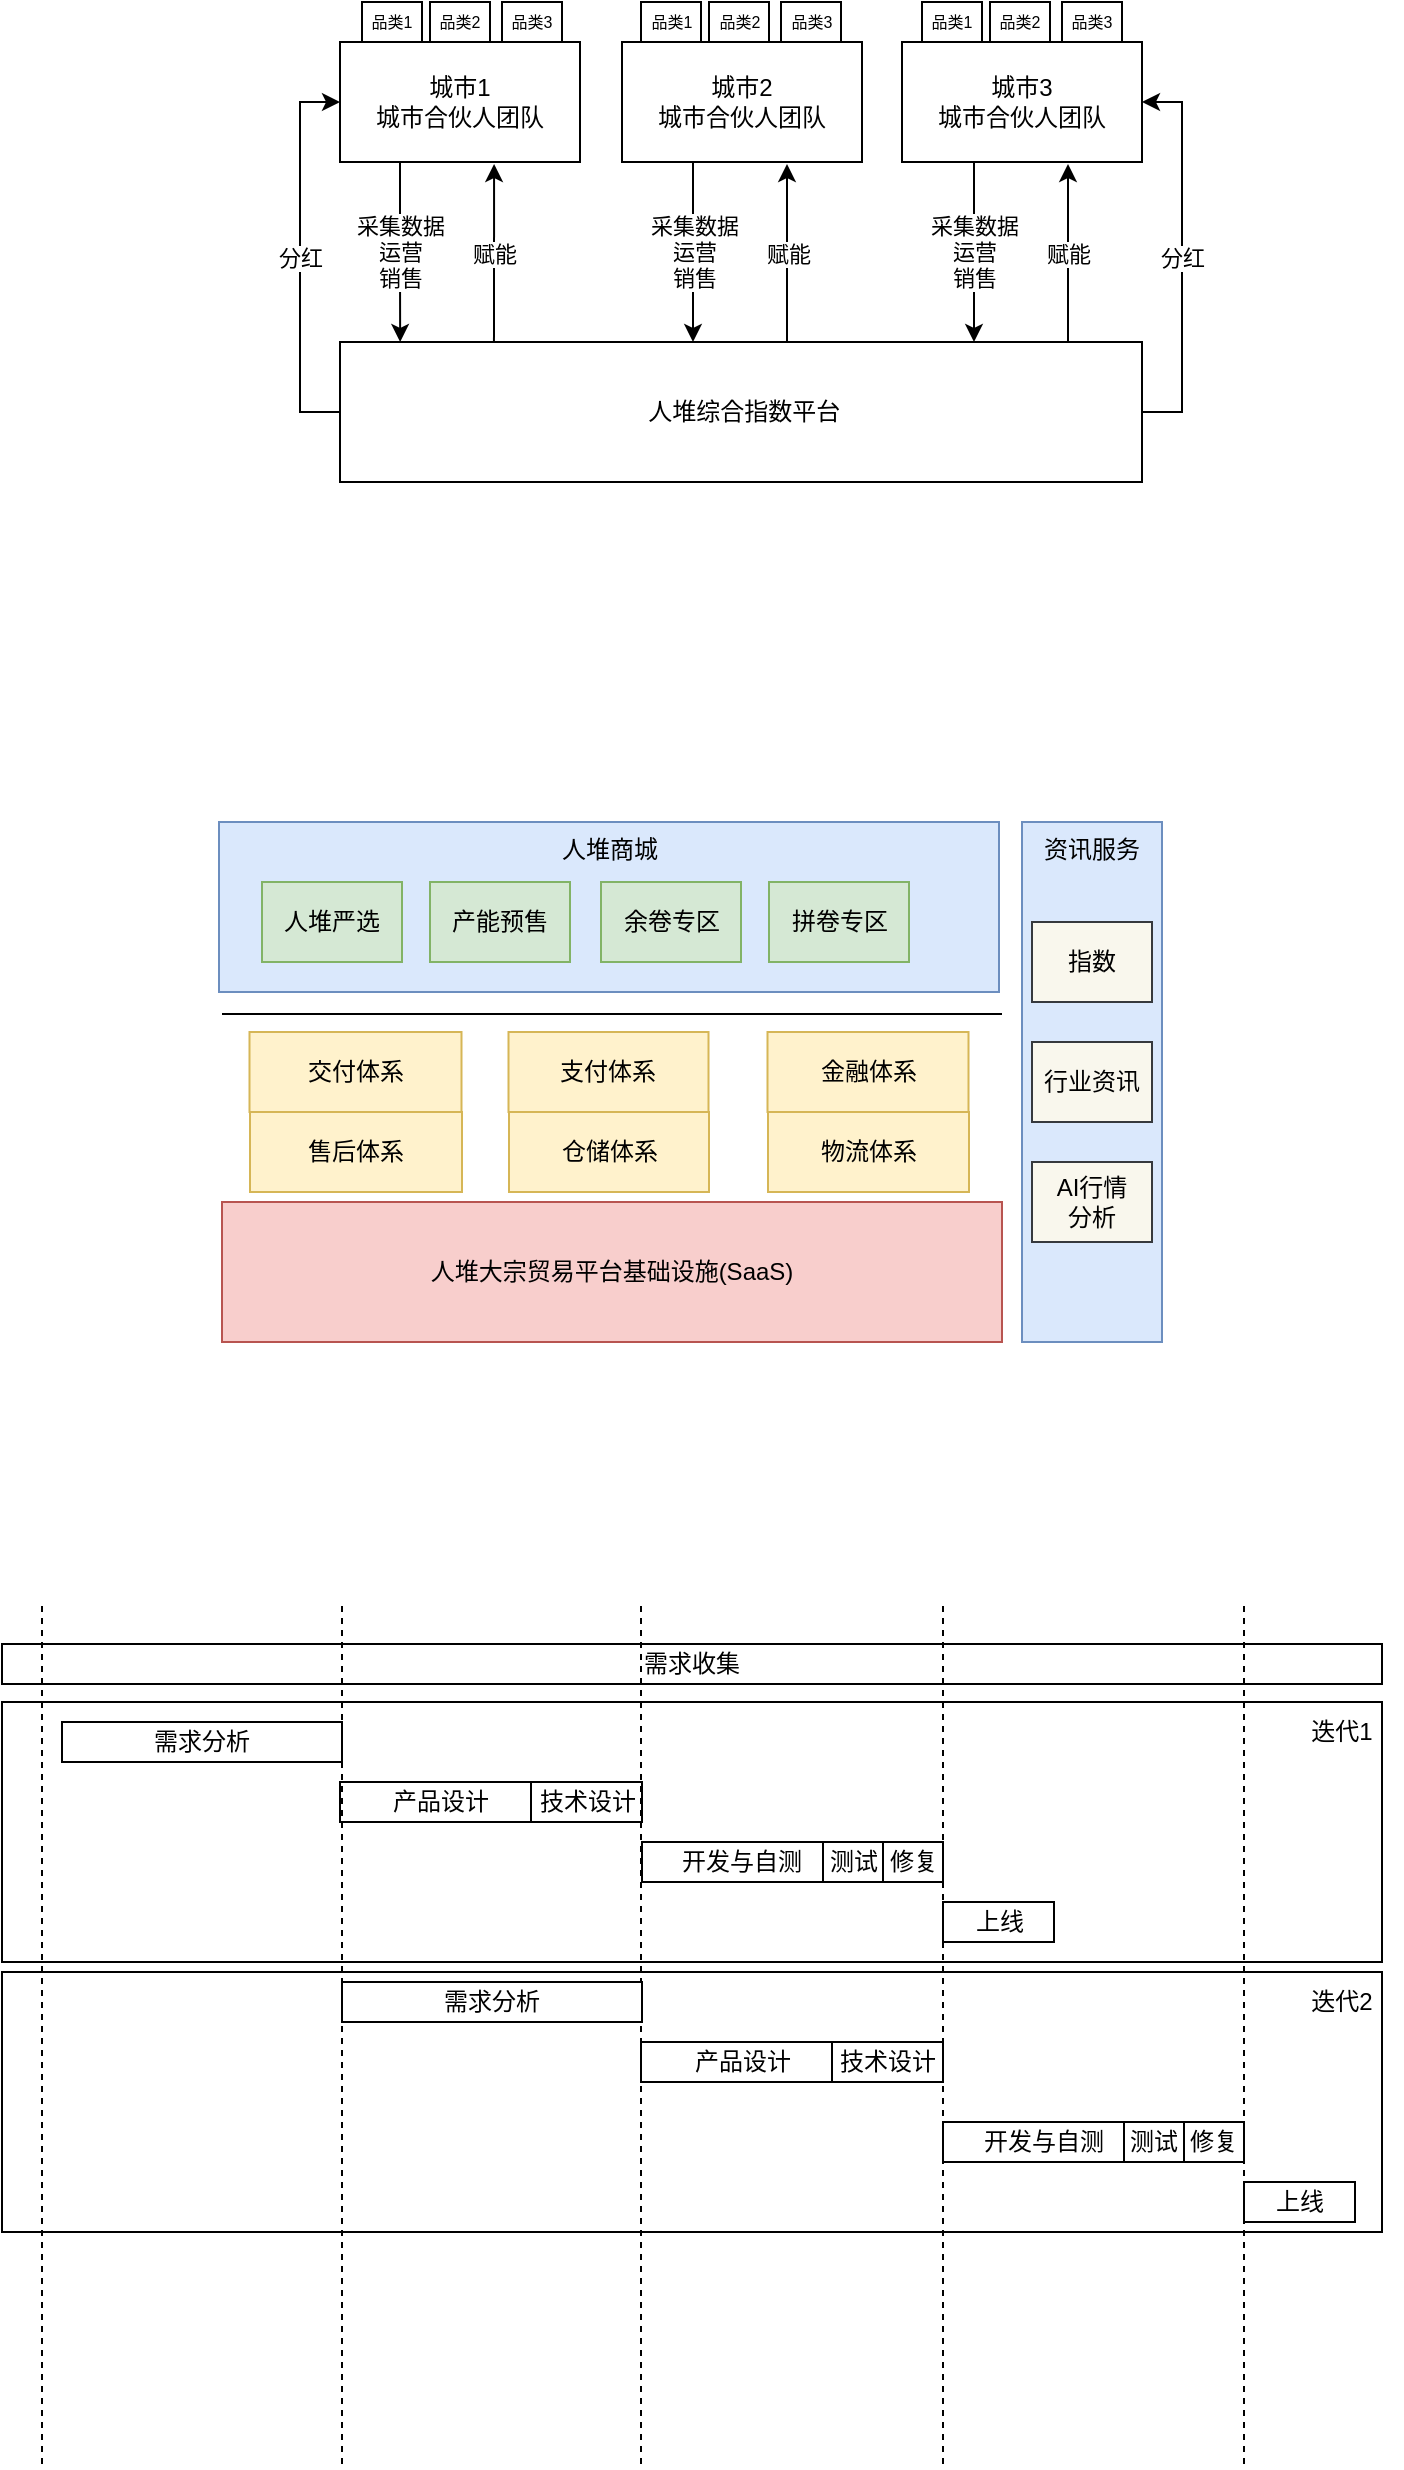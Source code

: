 <mxfile version="22.1.2" type="github">
  <diagram name="第 1 页" id="o3PVMyQYU3f04DB7Cl9n">
    <mxGraphModel dx="768" dy="541" grid="1" gridSize="10" guides="1" tooltips="1" connect="1" arrows="1" fold="1" page="1" pageScale="1" pageWidth="827" pageHeight="1169" math="0" shadow="0">
      <root>
        <mxCell id="0" />
        <mxCell id="1" parent="0" />
        <mxCell id="vTWUh_w_JrEUObplxuor-55" value="" style="group" vertex="1" connectable="0" parent="1">
          <mxGeometry x="30" y="1055" width="700" height="130" as="geometry" />
        </mxCell>
        <mxCell id="vTWUh_w_JrEUObplxuor-56" value="" style="rounded=0;whiteSpace=wrap;html=1;shadow=0;" vertex="1" parent="vTWUh_w_JrEUObplxuor-55">
          <mxGeometry width="690" height="130" as="geometry" />
        </mxCell>
        <mxCell id="vTWUh_w_JrEUObplxuor-57" value="迭代2" style="text;html=1;strokeColor=none;fillColor=none;align=center;verticalAlign=middle;whiteSpace=wrap;rounded=0;" vertex="1" parent="vTWUh_w_JrEUObplxuor-55">
          <mxGeometry x="640" width="60" height="30" as="geometry" />
        </mxCell>
        <mxCell id="vTWUh_w_JrEUObplxuor-50" value="" style="group" vertex="1" connectable="0" parent="1">
          <mxGeometry x="30" y="920" width="700" height="130" as="geometry" />
        </mxCell>
        <mxCell id="vTWUh_w_JrEUObplxuor-48" value="" style="rounded=0;whiteSpace=wrap;html=1;shadow=0;" vertex="1" parent="vTWUh_w_JrEUObplxuor-50">
          <mxGeometry width="690" height="130" as="geometry" />
        </mxCell>
        <mxCell id="vTWUh_w_JrEUObplxuor-49" value="迭代1" style="text;html=1;strokeColor=none;fillColor=none;align=center;verticalAlign=middle;whiteSpace=wrap;rounded=0;" vertex="1" parent="vTWUh_w_JrEUObplxuor-50">
          <mxGeometry x="640" width="60" height="30" as="geometry" />
        </mxCell>
        <mxCell id="vTWUh_w_JrEUObplxuor-17" value="人堆商城" style="rounded=0;whiteSpace=wrap;html=1;verticalAlign=top;fillColor=#dae8fc;strokeColor=#6c8ebf;" vertex="1" parent="1">
          <mxGeometry x="138.5" y="480" width="390" height="85" as="geometry" />
        </mxCell>
        <mxCell id="vW-7oB2XDiz9553LDADk-12" value="分红" style="edgeStyle=orthogonalEdgeStyle;rounded=0;orthogonalLoop=1;jettySize=auto;html=1;exitX=1;exitY=0.5;exitDx=0;exitDy=0;entryX=1;entryY=0.5;entryDx=0;entryDy=0;" parent="1" source="vW-7oB2XDiz9553LDADk-1" target="vW-7oB2XDiz9553LDADk-4" edge="1">
          <mxGeometry relative="1" as="geometry" />
        </mxCell>
        <mxCell id="vW-7oB2XDiz9553LDADk-13" value="分红" style="edgeStyle=orthogonalEdgeStyle;rounded=0;orthogonalLoop=1;jettySize=auto;html=1;exitX=0;exitY=0.5;exitDx=0;exitDy=0;entryX=0;entryY=0.5;entryDx=0;entryDy=0;" parent="1" source="vW-7oB2XDiz9553LDADk-1" target="vW-7oB2XDiz9553LDADk-2" edge="1">
          <mxGeometry relative="1" as="geometry" />
        </mxCell>
        <mxCell id="vW-7oB2XDiz9553LDADk-1" value="&amp;nbsp;人堆综合指数平台" style="rounded=0;whiteSpace=wrap;html=1;" parent="1" vertex="1">
          <mxGeometry x="199" y="240" width="401" height="70" as="geometry" />
        </mxCell>
        <mxCell id="vW-7oB2XDiz9553LDADk-2" value="城市1&lt;br&gt;城市合伙人团队" style="rounded=0;whiteSpace=wrap;html=1;" parent="1" vertex="1">
          <mxGeometry x="199" y="90" width="120" height="60" as="geometry" />
        </mxCell>
        <mxCell id="vW-7oB2XDiz9553LDADk-3" value="城市2&lt;br&gt;城市合伙人团队" style="rounded=0;whiteSpace=wrap;html=1;" parent="1" vertex="1">
          <mxGeometry x="340" y="90" width="120" height="60" as="geometry" />
        </mxCell>
        <mxCell id="vW-7oB2XDiz9553LDADk-4" value="城市3&lt;br&gt;城市合伙人团队" style="rounded=0;whiteSpace=wrap;html=1;" parent="1" vertex="1">
          <mxGeometry x="480" y="90" width="120" height="60" as="geometry" />
        </mxCell>
        <mxCell id="vW-7oB2XDiz9553LDADk-5" value="采集数据&lt;br&gt;运营&lt;br&gt;销售" style="edgeStyle=orthogonalEdgeStyle;rounded=0;orthogonalLoop=1;jettySize=auto;html=1;exitX=0.25;exitY=1;exitDx=0;exitDy=0;entryX=0.075;entryY=0;entryDx=0;entryDy=0;entryPerimeter=0;" parent="1" source="vW-7oB2XDiz9553LDADk-2" target="vW-7oB2XDiz9553LDADk-1" edge="1">
          <mxGeometry relative="1" as="geometry" />
        </mxCell>
        <mxCell id="vW-7oB2XDiz9553LDADk-7" value="赋能" style="edgeStyle=orthogonalEdgeStyle;rounded=0;orthogonalLoop=1;jettySize=auto;html=1;exitX=0.192;exitY=0;exitDx=0;exitDy=0;entryX=0.642;entryY=1.017;entryDx=0;entryDy=0;entryPerimeter=0;exitPerimeter=0;" parent="1" source="vW-7oB2XDiz9553LDADk-1" target="vW-7oB2XDiz9553LDADk-2" edge="1">
          <mxGeometry relative="1" as="geometry" />
        </mxCell>
        <mxCell id="vW-7oB2XDiz9553LDADk-8" value="赋能" style="edgeStyle=orthogonalEdgeStyle;rounded=0;orthogonalLoop=1;jettySize=auto;html=1;exitX=0.192;exitY=0;exitDx=0;exitDy=0;entryX=0.642;entryY=1.017;entryDx=0;entryDy=0;entryPerimeter=0;exitPerimeter=0;" parent="1" edge="1">
          <mxGeometry relative="1" as="geometry">
            <mxPoint x="422.5" y="240" as="sourcePoint" />
            <mxPoint x="422.5" y="151" as="targetPoint" />
          </mxGeometry>
        </mxCell>
        <mxCell id="vW-7oB2XDiz9553LDADk-9" value="采集数据&lt;br&gt;运营&lt;br&gt;销售" style="edgeStyle=orthogonalEdgeStyle;rounded=0;orthogonalLoop=1;jettySize=auto;html=1;exitX=0.25;exitY=1;exitDx=0;exitDy=0;entryX=0.075;entryY=0;entryDx=0;entryDy=0;entryPerimeter=0;" parent="1" edge="1">
          <mxGeometry relative="1" as="geometry">
            <mxPoint x="375.5" y="150" as="sourcePoint" />
            <mxPoint x="375.5" y="240" as="targetPoint" />
          </mxGeometry>
        </mxCell>
        <mxCell id="vW-7oB2XDiz9553LDADk-10" value="赋能" style="edgeStyle=orthogonalEdgeStyle;rounded=0;orthogonalLoop=1;jettySize=auto;html=1;exitX=0.192;exitY=0;exitDx=0;exitDy=0;entryX=0.642;entryY=1.017;entryDx=0;entryDy=0;entryPerimeter=0;exitPerimeter=0;" parent="1" edge="1">
          <mxGeometry relative="1" as="geometry">
            <mxPoint x="563" y="240" as="sourcePoint" />
            <mxPoint x="563" y="151" as="targetPoint" />
          </mxGeometry>
        </mxCell>
        <mxCell id="vW-7oB2XDiz9553LDADk-11" value="采集数据&lt;br&gt;运营&lt;br&gt;销售" style="edgeStyle=orthogonalEdgeStyle;rounded=0;orthogonalLoop=1;jettySize=auto;html=1;exitX=0.25;exitY=1;exitDx=0;exitDy=0;entryX=0.075;entryY=0;entryDx=0;entryDy=0;entryPerimeter=0;" parent="1" edge="1">
          <mxGeometry relative="1" as="geometry">
            <mxPoint x="516" y="150" as="sourcePoint" />
            <mxPoint x="516" y="240" as="targetPoint" />
          </mxGeometry>
        </mxCell>
        <mxCell id="vW-7oB2XDiz9553LDADk-14" value="品类1" style="rounded=0;whiteSpace=wrap;html=1;fontSize=8;" parent="1" vertex="1">
          <mxGeometry x="210" y="70" width="30" height="20" as="geometry" />
        </mxCell>
        <mxCell id="vW-7oB2XDiz9553LDADk-15" value="品类2" style="rounded=0;whiteSpace=wrap;html=1;fontSize=8;" parent="1" vertex="1">
          <mxGeometry x="244" y="70" width="30" height="20" as="geometry" />
        </mxCell>
        <mxCell id="vW-7oB2XDiz9553LDADk-16" value="品类3" style="rounded=0;whiteSpace=wrap;html=1;fontSize=8;" parent="1" vertex="1">
          <mxGeometry x="280" y="70" width="30" height="20" as="geometry" />
        </mxCell>
        <mxCell id="vW-7oB2XDiz9553LDADk-17" value="品类1" style="rounded=0;whiteSpace=wrap;html=1;fontSize=8;" parent="1" vertex="1">
          <mxGeometry x="349.5" y="70" width="30" height="20" as="geometry" />
        </mxCell>
        <mxCell id="vW-7oB2XDiz9553LDADk-18" value="品类2" style="rounded=0;whiteSpace=wrap;html=1;fontSize=8;" parent="1" vertex="1">
          <mxGeometry x="383.5" y="70" width="30" height="20" as="geometry" />
        </mxCell>
        <mxCell id="vW-7oB2XDiz9553LDADk-19" value="品类3" style="rounded=0;whiteSpace=wrap;html=1;fontSize=8;" parent="1" vertex="1">
          <mxGeometry x="419.5" y="70" width="30" height="20" as="geometry" />
        </mxCell>
        <mxCell id="vW-7oB2XDiz9553LDADk-20" value="品类1" style="rounded=0;whiteSpace=wrap;html=1;fontSize=8;" parent="1" vertex="1">
          <mxGeometry x="490" y="70" width="30" height="20" as="geometry" />
        </mxCell>
        <mxCell id="vW-7oB2XDiz9553LDADk-21" value="品类2" style="rounded=0;whiteSpace=wrap;html=1;fontSize=8;" parent="1" vertex="1">
          <mxGeometry x="524" y="70" width="30" height="20" as="geometry" />
        </mxCell>
        <mxCell id="vW-7oB2XDiz9553LDADk-22" value="品类3" style="rounded=0;whiteSpace=wrap;html=1;fontSize=8;" parent="1" vertex="1">
          <mxGeometry x="560" y="70" width="30" height="20" as="geometry" />
        </mxCell>
        <mxCell id="vTWUh_w_JrEUObplxuor-2" value="人堆大宗贸易平台基础设施(SaaS)" style="rounded=0;whiteSpace=wrap;html=1;fillColor=#f8cecc;strokeColor=#b85450;" vertex="1" parent="1">
          <mxGeometry x="140" y="670" width="390" height="70" as="geometry" />
        </mxCell>
        <mxCell id="vTWUh_w_JrEUObplxuor-3" value="售后体系" style="rounded=0;whiteSpace=wrap;html=1;fillColor=#fff2cc;strokeColor=#d6b656;" vertex="1" parent="1">
          <mxGeometry x="154" y="625" width="106" height="40" as="geometry" />
        </mxCell>
        <mxCell id="vTWUh_w_JrEUObplxuor-5" value="仓储体系" style="rounded=0;whiteSpace=wrap;html=1;fillColor=#fff2cc;strokeColor=#d6b656;" vertex="1" parent="1">
          <mxGeometry x="283.5" y="625" width="100" height="40" as="geometry" />
        </mxCell>
        <mxCell id="vTWUh_w_JrEUObplxuor-6" value="物流体系" style="rounded=0;whiteSpace=wrap;html=1;fillColor=#fff2cc;strokeColor=#d6b656;" vertex="1" parent="1">
          <mxGeometry x="413" y="625" width="100.5" height="40" as="geometry" />
        </mxCell>
        <mxCell id="vTWUh_w_JrEUObplxuor-7" value="交付体系" style="rounded=0;whiteSpace=wrap;html=1;fillColor=#fff2cc;strokeColor=#d6b656;" vertex="1" parent="1">
          <mxGeometry x="153.75" y="585" width="106" height="40" as="geometry" />
        </mxCell>
        <mxCell id="vTWUh_w_JrEUObplxuor-8" value="支付体系" style="rounded=0;whiteSpace=wrap;html=1;fillColor=#fff2cc;strokeColor=#d6b656;" vertex="1" parent="1">
          <mxGeometry x="283.25" y="585" width="100" height="40" as="geometry" />
        </mxCell>
        <mxCell id="vTWUh_w_JrEUObplxuor-9" value="金融体系" style="rounded=0;whiteSpace=wrap;html=1;fillColor=#fff2cc;strokeColor=#d6b656;" vertex="1" parent="1">
          <mxGeometry x="412.75" y="585" width="100.5" height="40" as="geometry" />
        </mxCell>
        <mxCell id="vTWUh_w_JrEUObplxuor-10" value="" style="endArrow=none;html=1;rounded=0;" edge="1" parent="1">
          <mxGeometry width="50" height="50" relative="1" as="geometry">
            <mxPoint x="140" y="576" as="sourcePoint" />
            <mxPoint x="530" y="576" as="targetPoint" />
          </mxGeometry>
        </mxCell>
        <mxCell id="vTWUh_w_JrEUObplxuor-13" value="人堆严选" style="rounded=0;whiteSpace=wrap;html=1;fillColor=#d5e8d4;strokeColor=#82b366;" vertex="1" parent="1">
          <mxGeometry x="160" y="510" width="70" height="40" as="geometry" />
        </mxCell>
        <mxCell id="vTWUh_w_JrEUObplxuor-14" value="产能预售" style="rounded=0;whiteSpace=wrap;html=1;fillColor=#d5e8d4;strokeColor=#82b366;" vertex="1" parent="1">
          <mxGeometry x="244" y="510" width="70" height="40" as="geometry" />
        </mxCell>
        <mxCell id="vTWUh_w_JrEUObplxuor-15" value="余卷专区" style="rounded=0;whiteSpace=wrap;html=1;fillColor=#d5e8d4;strokeColor=#82b366;" vertex="1" parent="1">
          <mxGeometry x="329.5" y="510" width="70" height="40" as="geometry" />
        </mxCell>
        <mxCell id="vTWUh_w_JrEUObplxuor-16" value="拼卷专区" style="rounded=0;whiteSpace=wrap;html=1;fillColor=#d5e8d4;strokeColor=#82b366;" vertex="1" parent="1">
          <mxGeometry x="413.5" y="510" width="70" height="40" as="geometry" />
        </mxCell>
        <mxCell id="vTWUh_w_JrEUObplxuor-18" value="资讯服务" style="rounded=0;whiteSpace=wrap;html=1;verticalAlign=top;fillColor=#dae8fc;strokeColor=#6c8ebf;" vertex="1" parent="1">
          <mxGeometry x="540" y="480" width="70" height="260" as="geometry" />
        </mxCell>
        <mxCell id="vTWUh_w_JrEUObplxuor-19" value="指数" style="rounded=0;whiteSpace=wrap;html=1;fillColor=#f9f7ed;strokeColor=#36393d;" vertex="1" parent="1">
          <mxGeometry x="545" y="530" width="60" height="40" as="geometry" />
        </mxCell>
        <mxCell id="vTWUh_w_JrEUObplxuor-20" value="行业资讯" style="rounded=0;whiteSpace=wrap;html=1;fillColor=#f9f7ed;strokeColor=#36393d;" vertex="1" parent="1">
          <mxGeometry x="545" y="590" width="60" height="40" as="geometry" />
        </mxCell>
        <mxCell id="vTWUh_w_JrEUObplxuor-21" value="AI行情&lt;br&gt;分析" style="rounded=0;whiteSpace=wrap;html=1;fillColor=#f9f7ed;strokeColor=#36393d;" vertex="1" parent="1">
          <mxGeometry x="545" y="650" width="60" height="40" as="geometry" />
        </mxCell>
        <mxCell id="vTWUh_w_JrEUObplxuor-22" value="需求收集" style="rounded=0;whiteSpace=wrap;html=1;" vertex="1" parent="1">
          <mxGeometry x="30" y="891" width="690" height="20" as="geometry" />
        </mxCell>
        <mxCell id="vTWUh_w_JrEUObplxuor-23" value="需求分析" style="rounded=0;whiteSpace=wrap;html=1;" vertex="1" parent="1">
          <mxGeometry x="60" y="930" width="140" height="20" as="geometry" />
        </mxCell>
        <mxCell id="vTWUh_w_JrEUObplxuor-24" value="产品设计" style="rounded=0;whiteSpace=wrap;html=1;" vertex="1" parent="1">
          <mxGeometry x="199" y="960" width="101" height="20" as="geometry" />
        </mxCell>
        <mxCell id="vTWUh_w_JrEUObplxuor-25" value="技术设计" style="rounded=0;whiteSpace=wrap;html=1;" vertex="1" parent="1">
          <mxGeometry x="294.5" y="960" width="55.5" height="20" as="geometry" />
        </mxCell>
        <mxCell id="vTWUh_w_JrEUObplxuor-27" value="开发与自测" style="rounded=0;whiteSpace=wrap;html=1;" vertex="1" parent="1">
          <mxGeometry x="350" y="990" width="100" height="20" as="geometry" />
        </mxCell>
        <mxCell id="vTWUh_w_JrEUObplxuor-28" value="测试" style="rounded=0;whiteSpace=wrap;html=1;" vertex="1" parent="1">
          <mxGeometry x="440.5" y="990" width="30" height="20" as="geometry" />
        </mxCell>
        <mxCell id="vTWUh_w_JrEUObplxuor-29" value="修复" style="rounded=0;whiteSpace=wrap;html=1;" vertex="1" parent="1">
          <mxGeometry x="470.5" y="990" width="30" height="20" as="geometry" />
        </mxCell>
        <mxCell id="vTWUh_w_JrEUObplxuor-30" value="上线" style="rounded=0;whiteSpace=wrap;html=1;" vertex="1" parent="1">
          <mxGeometry x="500.5" y="1020" width="55.5" height="20" as="geometry" />
        </mxCell>
        <mxCell id="vTWUh_w_JrEUObplxuor-32" value="" style="endArrow=none;dashed=1;html=1;rounded=0;" edge="1" parent="1">
          <mxGeometry width="50" height="50" relative="1" as="geometry">
            <mxPoint x="50" y="1301.01" as="sourcePoint" />
            <mxPoint x="50" y="870" as="targetPoint" />
          </mxGeometry>
        </mxCell>
        <mxCell id="vTWUh_w_JrEUObplxuor-33" value="" style="endArrow=none;dashed=1;html=1;rounded=0;" edge="1" parent="1">
          <mxGeometry width="50" height="50" relative="1" as="geometry">
            <mxPoint x="200" y="1301.01" as="sourcePoint" />
            <mxPoint x="200" y="870" as="targetPoint" />
          </mxGeometry>
        </mxCell>
        <mxCell id="vTWUh_w_JrEUObplxuor-34" value="" style="endArrow=none;dashed=1;html=1;rounded=0;" edge="1" parent="1">
          <mxGeometry width="50" height="50" relative="1" as="geometry">
            <mxPoint x="349.5" y="1301.01" as="sourcePoint" />
            <mxPoint x="349.5" y="870" as="targetPoint" />
          </mxGeometry>
        </mxCell>
        <mxCell id="vTWUh_w_JrEUObplxuor-35" value="" style="endArrow=none;dashed=1;html=1;rounded=0;" edge="1" parent="1">
          <mxGeometry width="50" height="50" relative="1" as="geometry">
            <mxPoint x="500.5" y="1301.01" as="sourcePoint" />
            <mxPoint x="500.5" y="870" as="targetPoint" />
          </mxGeometry>
        </mxCell>
        <mxCell id="vTWUh_w_JrEUObplxuor-37" value="" style="endArrow=none;dashed=1;html=1;rounded=0;" edge="1" parent="1">
          <mxGeometry width="50" height="50" relative="1" as="geometry">
            <mxPoint x="651" y="1301.01" as="sourcePoint" />
            <mxPoint x="651" y="870" as="targetPoint" />
          </mxGeometry>
        </mxCell>
        <mxCell id="vTWUh_w_JrEUObplxuor-38" value="需求分析" style="rounded=0;whiteSpace=wrap;html=1;" vertex="1" parent="1">
          <mxGeometry x="200" y="1060" width="150" height="20" as="geometry" />
        </mxCell>
        <mxCell id="vTWUh_w_JrEUObplxuor-39" value="产品设计" style="rounded=0;whiteSpace=wrap;html=1;" vertex="1" parent="1">
          <mxGeometry x="349.5" y="1090" width="101" height="20" as="geometry" />
        </mxCell>
        <mxCell id="vTWUh_w_JrEUObplxuor-40" value="技术设计" style="rounded=0;whiteSpace=wrap;html=1;" vertex="1" parent="1">
          <mxGeometry x="445" y="1090" width="55.5" height="20" as="geometry" />
        </mxCell>
        <mxCell id="vTWUh_w_JrEUObplxuor-43" value="开发与自测" style="rounded=0;whiteSpace=wrap;html=1;" vertex="1" parent="1">
          <mxGeometry x="500.5" y="1130" width="100" height="20" as="geometry" />
        </mxCell>
        <mxCell id="vTWUh_w_JrEUObplxuor-44" value="测试" style="rounded=0;whiteSpace=wrap;html=1;" vertex="1" parent="1">
          <mxGeometry x="591" y="1130" width="30" height="20" as="geometry" />
        </mxCell>
        <mxCell id="vTWUh_w_JrEUObplxuor-45" value="修复" style="rounded=0;whiteSpace=wrap;html=1;" vertex="1" parent="1">
          <mxGeometry x="621" y="1130" width="30" height="20" as="geometry" />
        </mxCell>
        <mxCell id="vTWUh_w_JrEUObplxuor-46" value="上线" style="rounded=0;whiteSpace=wrap;html=1;" vertex="1" parent="1">
          <mxGeometry x="651" y="1160" width="55.5" height="20" as="geometry" />
        </mxCell>
      </root>
    </mxGraphModel>
  </diagram>
</mxfile>
